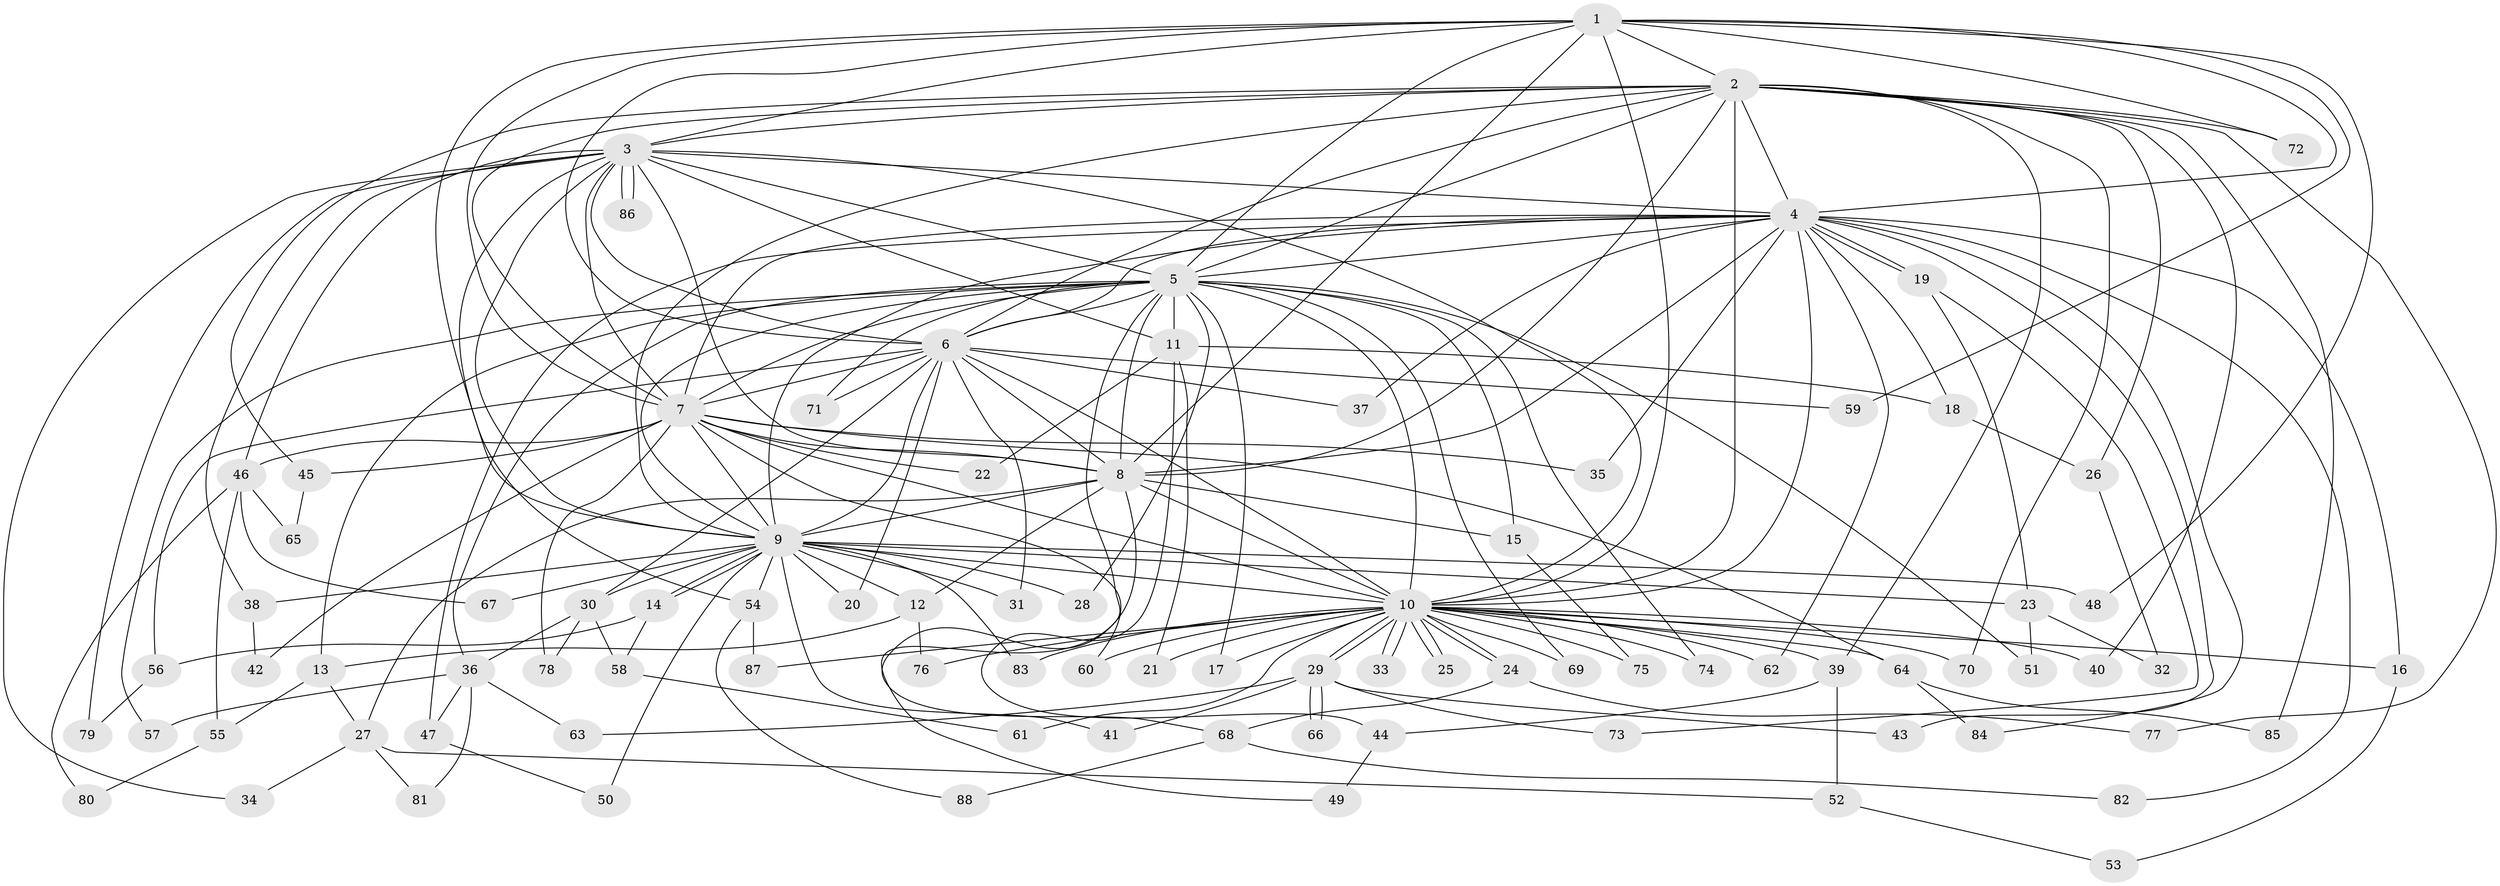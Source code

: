 // coarse degree distribution, {16: 0.029850746268656716, 18: 0.029850746268656716, 12: 0.014925373134328358, 27: 0.014925373134328358, 30: 0.014925373134328358, 6: 0.04477611940298507, 4: 0.11940298507462686, 5: 0.05970149253731343, 3: 0.08955223880597014, 2: 0.5522388059701493, 8: 0.014925373134328358, 1: 0.014925373134328358}
// Generated by graph-tools (version 1.1) at 2025/51/02/27/25 19:51:44]
// undirected, 88 vertices, 201 edges
graph export_dot {
graph [start="1"]
  node [color=gray90,style=filled];
  1;
  2;
  3;
  4;
  5;
  6;
  7;
  8;
  9;
  10;
  11;
  12;
  13;
  14;
  15;
  16;
  17;
  18;
  19;
  20;
  21;
  22;
  23;
  24;
  25;
  26;
  27;
  28;
  29;
  30;
  31;
  32;
  33;
  34;
  35;
  36;
  37;
  38;
  39;
  40;
  41;
  42;
  43;
  44;
  45;
  46;
  47;
  48;
  49;
  50;
  51;
  52;
  53;
  54;
  55;
  56;
  57;
  58;
  59;
  60;
  61;
  62;
  63;
  64;
  65;
  66;
  67;
  68;
  69;
  70;
  71;
  72;
  73;
  74;
  75;
  76;
  77;
  78;
  79;
  80;
  81;
  82;
  83;
  84;
  85;
  86;
  87;
  88;
  1 -- 2;
  1 -- 3;
  1 -- 4;
  1 -- 5;
  1 -- 6;
  1 -- 7;
  1 -- 8;
  1 -- 9;
  1 -- 10;
  1 -- 48;
  1 -- 59;
  1 -- 72;
  2 -- 3;
  2 -- 4;
  2 -- 5;
  2 -- 6;
  2 -- 7;
  2 -- 8;
  2 -- 9;
  2 -- 10;
  2 -- 26;
  2 -- 39;
  2 -- 40;
  2 -- 45;
  2 -- 70;
  2 -- 72;
  2 -- 77;
  2 -- 85;
  3 -- 4;
  3 -- 5;
  3 -- 6;
  3 -- 7;
  3 -- 8;
  3 -- 9;
  3 -- 10;
  3 -- 11;
  3 -- 34;
  3 -- 38;
  3 -- 46;
  3 -- 54;
  3 -- 79;
  3 -- 86;
  3 -- 86;
  4 -- 5;
  4 -- 6;
  4 -- 7;
  4 -- 8;
  4 -- 9;
  4 -- 10;
  4 -- 16;
  4 -- 18;
  4 -- 19;
  4 -- 19;
  4 -- 35;
  4 -- 37;
  4 -- 43;
  4 -- 47;
  4 -- 62;
  4 -- 82;
  4 -- 84;
  5 -- 6;
  5 -- 7;
  5 -- 8;
  5 -- 9;
  5 -- 10;
  5 -- 11;
  5 -- 13;
  5 -- 15;
  5 -- 17;
  5 -- 28;
  5 -- 36;
  5 -- 51;
  5 -- 57;
  5 -- 68;
  5 -- 69;
  5 -- 71;
  5 -- 74;
  6 -- 7;
  6 -- 8;
  6 -- 9;
  6 -- 10;
  6 -- 20;
  6 -- 30;
  6 -- 31;
  6 -- 37;
  6 -- 56;
  6 -- 59;
  6 -- 71;
  7 -- 8;
  7 -- 9;
  7 -- 10;
  7 -- 22;
  7 -- 35;
  7 -- 42;
  7 -- 45;
  7 -- 46;
  7 -- 60;
  7 -- 64;
  7 -- 78;
  8 -- 9;
  8 -- 10;
  8 -- 12;
  8 -- 15;
  8 -- 27;
  8 -- 49;
  9 -- 10;
  9 -- 12;
  9 -- 14;
  9 -- 14;
  9 -- 20;
  9 -- 23;
  9 -- 28;
  9 -- 30;
  9 -- 31;
  9 -- 38;
  9 -- 41;
  9 -- 48;
  9 -- 50;
  9 -- 54;
  9 -- 67;
  9 -- 83;
  10 -- 16;
  10 -- 17;
  10 -- 21;
  10 -- 24;
  10 -- 24;
  10 -- 25;
  10 -- 25;
  10 -- 29;
  10 -- 29;
  10 -- 33;
  10 -- 33;
  10 -- 39;
  10 -- 40;
  10 -- 60;
  10 -- 61;
  10 -- 62;
  10 -- 64;
  10 -- 69;
  10 -- 70;
  10 -- 74;
  10 -- 75;
  10 -- 76;
  10 -- 83;
  10 -- 87;
  11 -- 18;
  11 -- 21;
  11 -- 22;
  11 -- 44;
  12 -- 13;
  12 -- 76;
  13 -- 27;
  13 -- 55;
  14 -- 56;
  14 -- 58;
  15 -- 75;
  16 -- 53;
  18 -- 26;
  19 -- 23;
  19 -- 73;
  23 -- 32;
  23 -- 51;
  24 -- 68;
  24 -- 77;
  26 -- 32;
  27 -- 34;
  27 -- 52;
  27 -- 81;
  29 -- 41;
  29 -- 43;
  29 -- 63;
  29 -- 66;
  29 -- 66;
  29 -- 73;
  30 -- 36;
  30 -- 58;
  30 -- 78;
  36 -- 47;
  36 -- 57;
  36 -- 63;
  36 -- 81;
  38 -- 42;
  39 -- 44;
  39 -- 52;
  44 -- 49;
  45 -- 65;
  46 -- 55;
  46 -- 65;
  46 -- 67;
  46 -- 80;
  47 -- 50;
  52 -- 53;
  54 -- 87;
  54 -- 88;
  55 -- 80;
  56 -- 79;
  58 -- 61;
  64 -- 84;
  64 -- 85;
  68 -- 82;
  68 -- 88;
}
